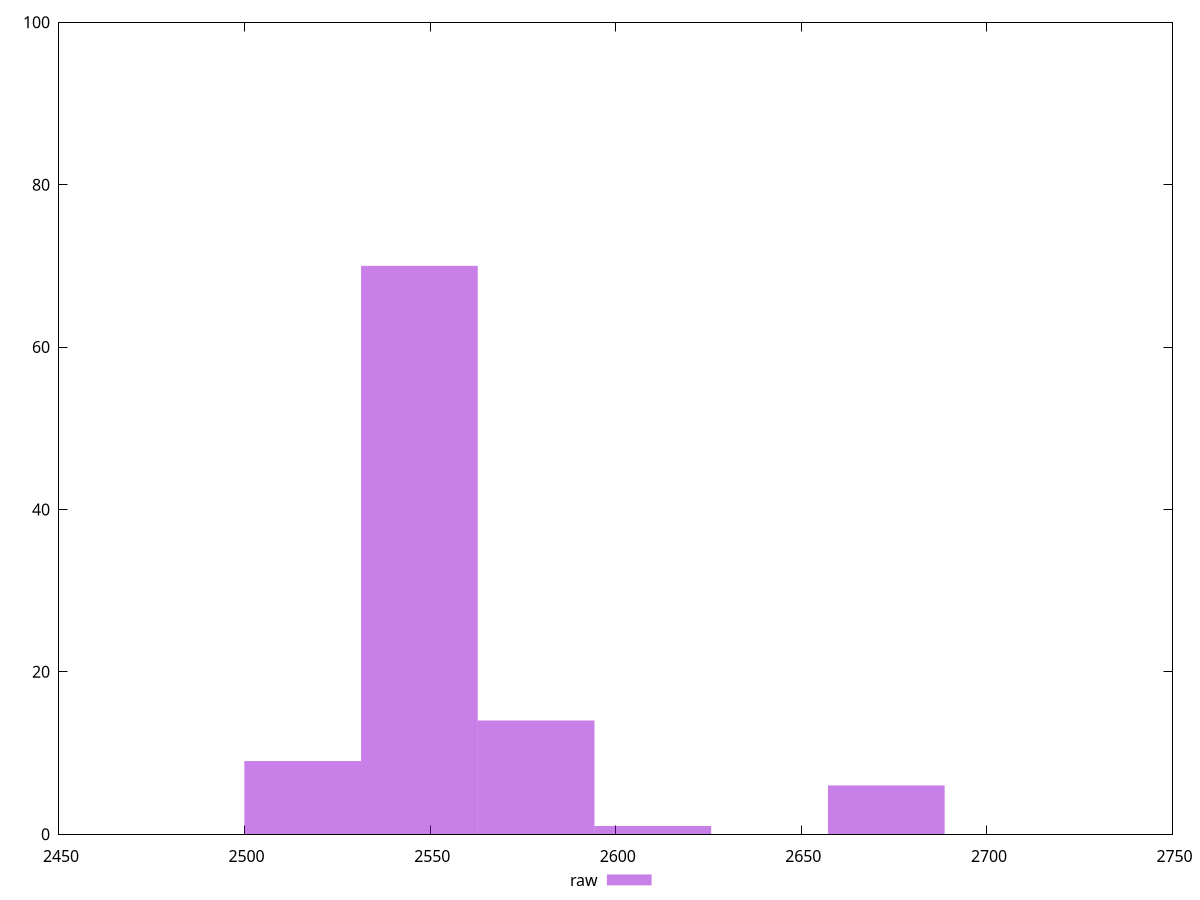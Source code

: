 reset
set terminal svg size 640, 490 enhanced background rgb 'white'
set output "reprap/speed-index/samples/pages+cached+noexternal+nosvg/raw/histogram.svg"

$raw <<EOF
2547.100249232335 70
2515.654567143047 9
2578.5459313216234 14
2609.991613410911 1
2672.8829775894874 6
EOF

set key outside below
set boxwidth 31.445682089288088
set yrange [0:100]
set style fill transparent solid 0.5 noborder

plot \
  $raw title "raw" with boxes, \


reset